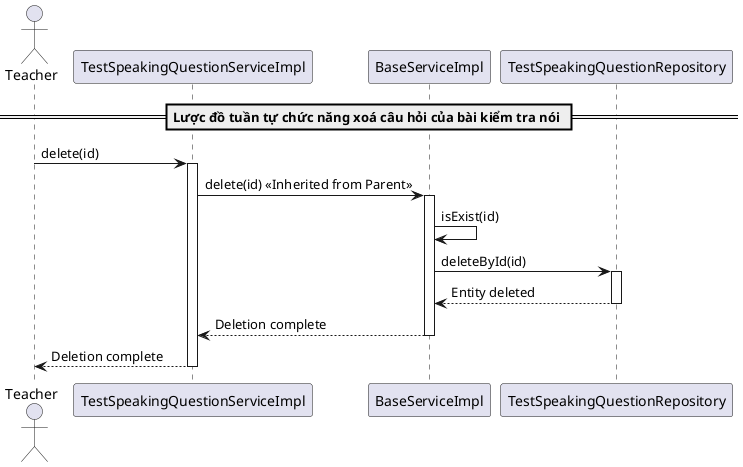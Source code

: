 @startuml deleteTestSpeakingQuestion
actor Teacher
participant "TestSpeakingQuestionServiceImpl" as TestSpeakingQuestionService
participant "BaseServiceImpl" as BaseService
participant "TestSpeakingQuestionRepository" as Repository

== Lược đồ tuần tự chức năng xoá câu hỏi của bài kiểm tra nói ==
Teacher -> TestSpeakingQuestionService: delete(id)
activate TestSpeakingQuestionService

TestSpeakingQuestionService -> BaseService: delete(id) << Inherited from Parent >>
activate BaseService

BaseService -> BaseService: isExist(id)
BaseService -> Repository: deleteById(id)
activate Repository
Repository --> BaseService: Entity deleted
deactivate Repository

BaseService --> TestSpeakingQuestionService: Deletion complete
deactivate BaseService

TestSpeakingQuestionService --> Teacher: Deletion complete
deactivate TestSpeakingQuestionService

@enduml

